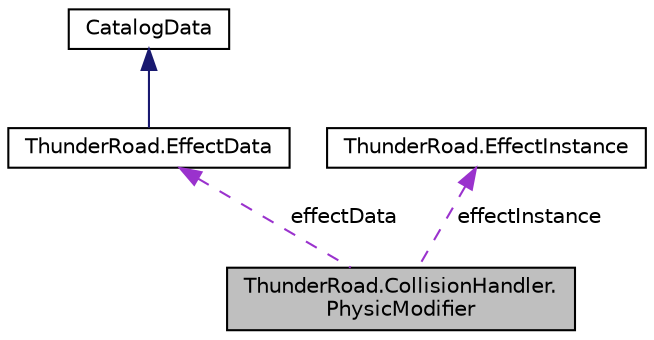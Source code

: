 digraph "ThunderRoad.CollisionHandler.PhysicModifier"
{
 // LATEX_PDF_SIZE
  edge [fontname="Helvetica",fontsize="10",labelfontname="Helvetica",labelfontsize="10"];
  node [fontname="Helvetica",fontsize="10",shape=record];
  Node1 [label="ThunderRoad.CollisionHandler.\lPhysicModifier",height=0.2,width=0.4,color="black", fillcolor="grey75", style="filled", fontcolor="black",tooltip="Class PhysicModifier."];
  Node2 -> Node1 [dir="back",color="darkorchid3",fontsize="10",style="dashed",label=" effectData" ,fontname="Helvetica"];
  Node2 [label="ThunderRoad.EffectData",height=0.2,width=0.4,color="black", fillcolor="white", style="filled",URL="$class_thunder_road_1_1_effect_data.html",tooltip="Class EffectData. Implements the ThunderRoad.CatalogData"];
  Node3 -> Node2 [dir="back",color="midnightblue",fontsize="10",style="solid",fontname="Helvetica"];
  Node3 [label="CatalogData",height=0.2,width=0.4,color="black", fillcolor="white", style="filled",URL="$class_thunder_road_1_1_catalog_data.html",tooltip="Class CatalogData."];
  Node4 -> Node1 [dir="back",color="darkorchid3",fontsize="10",style="dashed",label=" effectInstance" ,fontname="Helvetica"];
  Node4 [label="ThunderRoad.EffectInstance",height=0.2,width=0.4,color="black", fillcolor="white", style="filled",URL="$class_thunder_road_1_1_effect_instance.html",tooltip="Class EffectInstance."];
}
